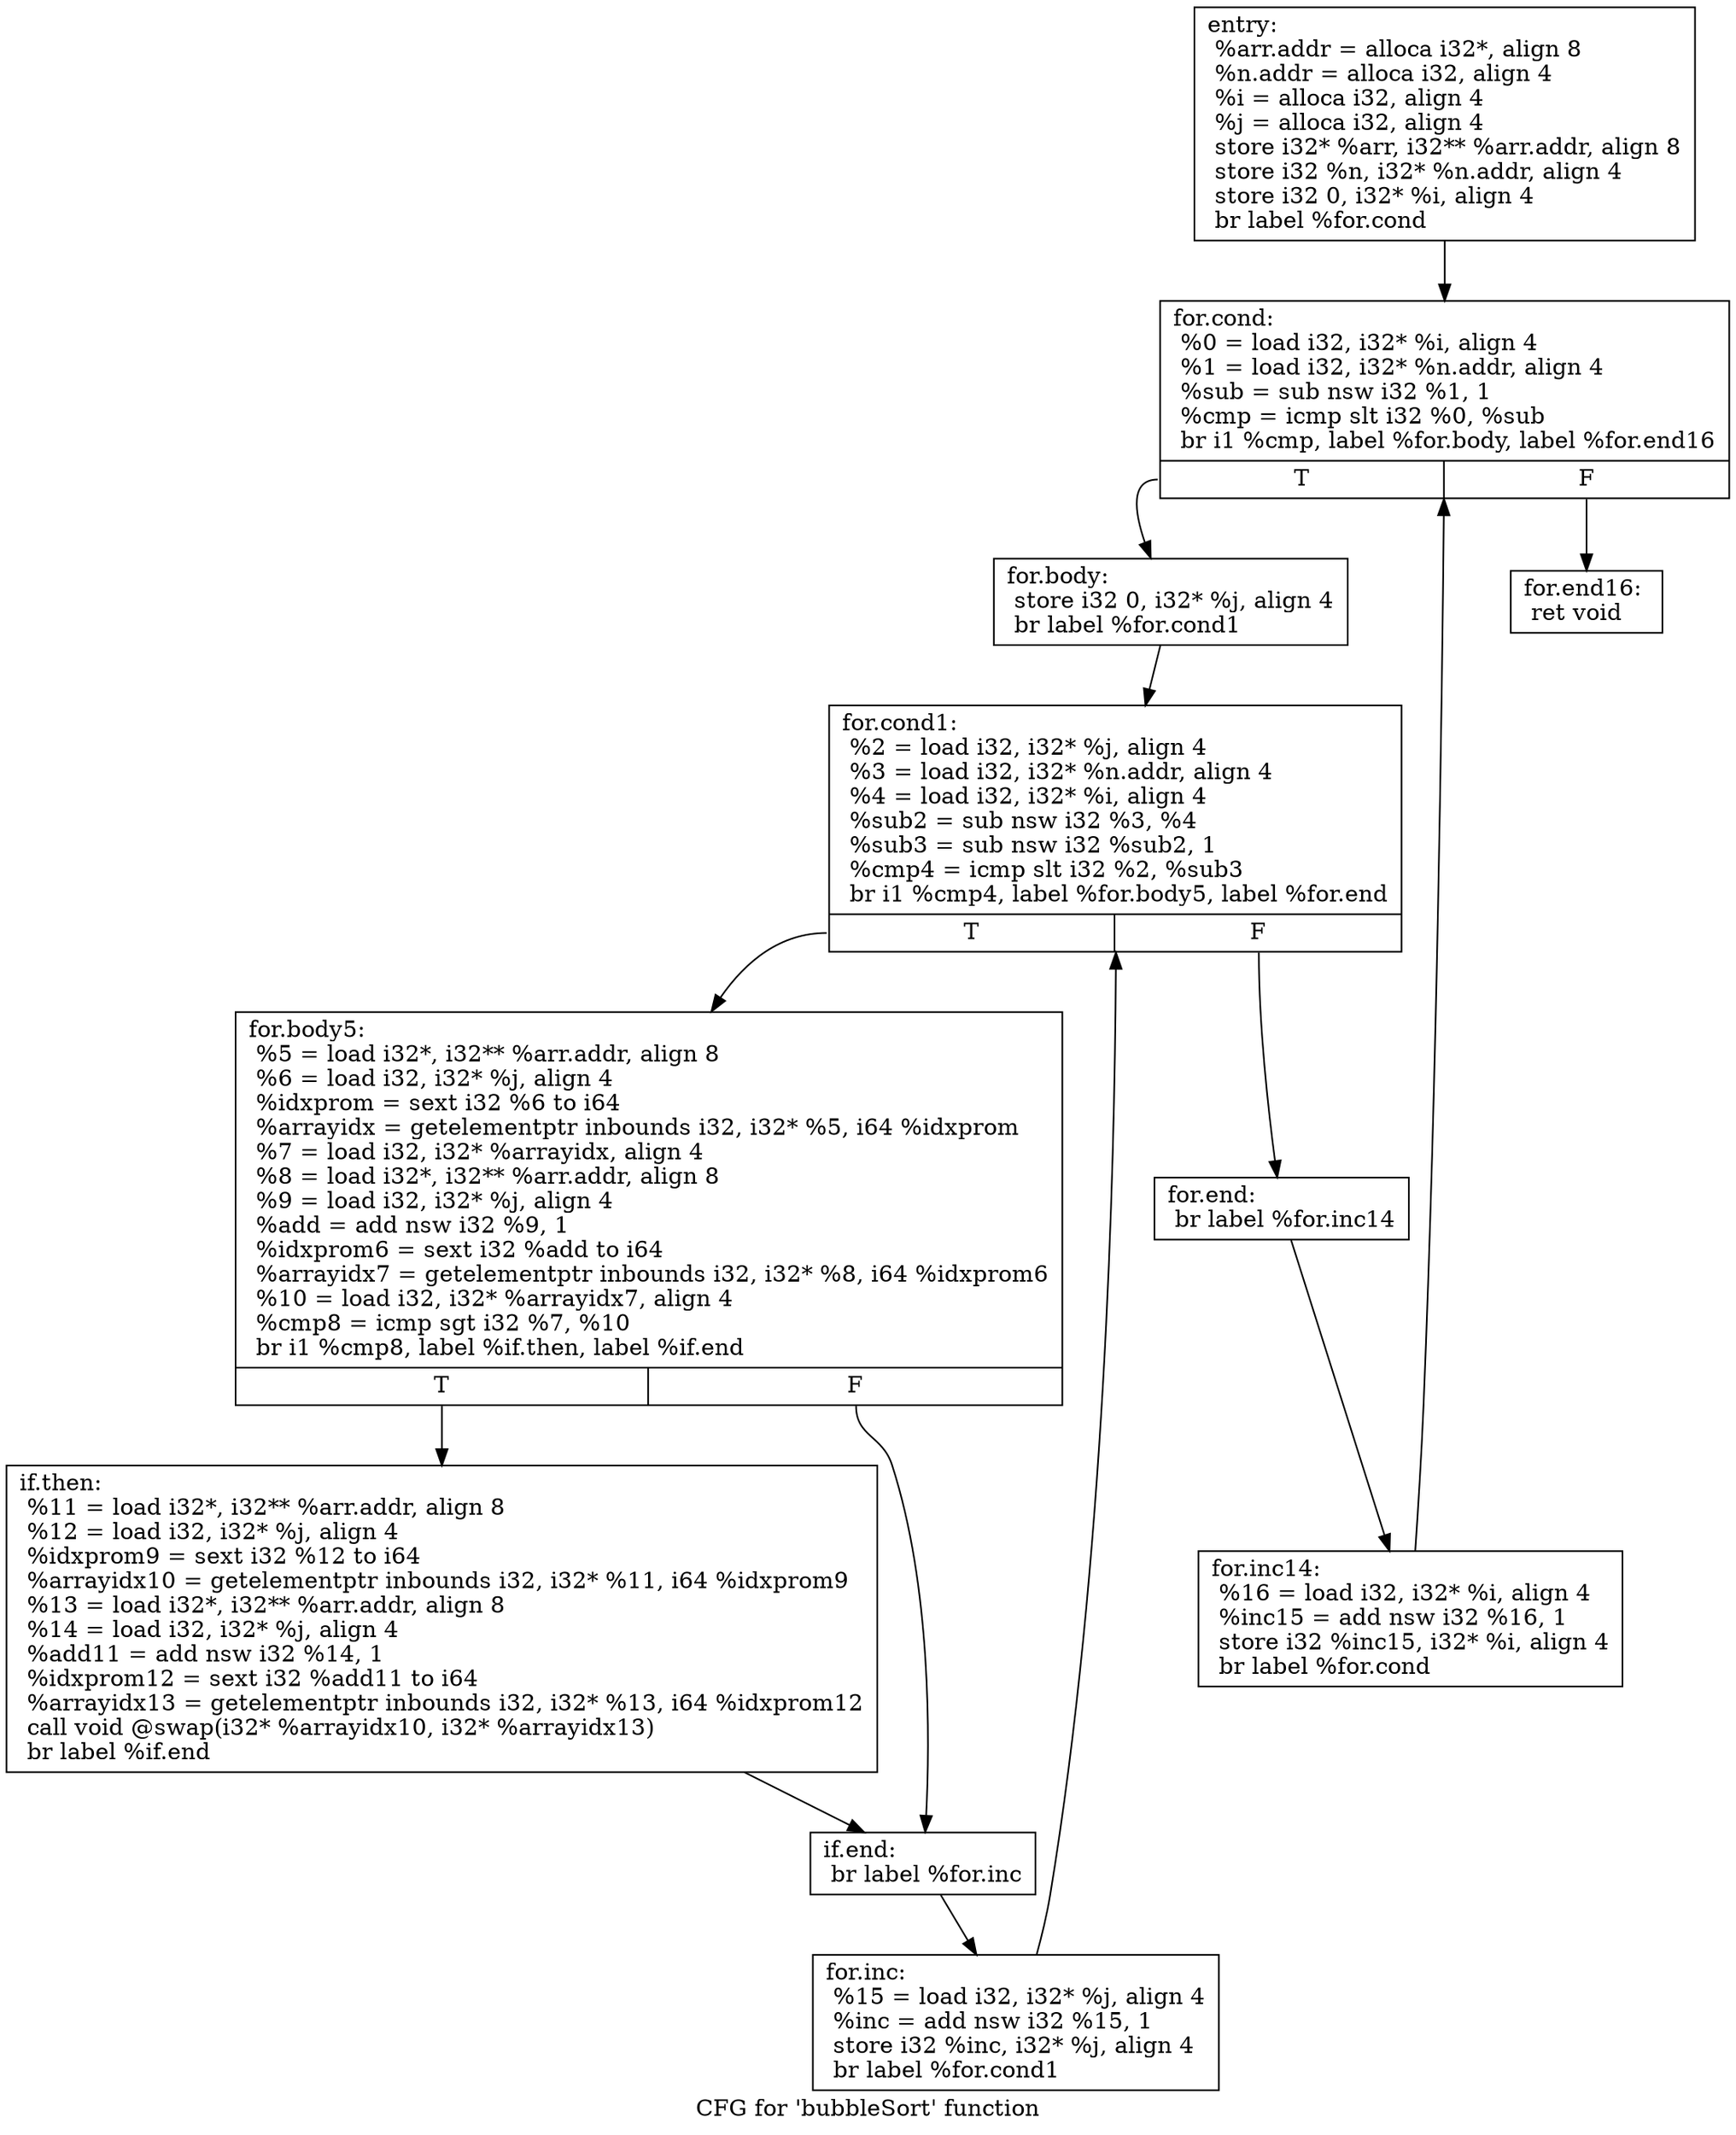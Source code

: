 digraph "CFG for 'bubbleSort' function" {
	label="CFG for 'bubbleSort' function";

	Node0x5600059f5f70 [shape=record,label="{entry:\l  %arr.addr = alloca i32*, align 8\l  %n.addr = alloca i32, align 4\l  %i = alloca i32, align 4\l  %j = alloca i32, align 4\l  store i32* %arr, i32** %arr.addr, align 8\l  store i32 %n, i32* %n.addr, align 4\l  store i32 0, i32* %i, align 4\l  br label %for.cond\l}"];
	Node0x5600059f5f70 -> Node0x5600059f6220;
	Node0x5600059f6220 [shape=record,label="{for.cond:                                         \l  %0 = load i32, i32* %i, align 4\l  %1 = load i32, i32* %n.addr, align 4\l  %sub = sub nsw i32 %1, 1\l  %cmp = icmp slt i32 %0, %sub\l  br i1 %cmp, label %for.body, label %for.end16\l|{<s0>T|<s1>F}}"];
	Node0x5600059f6220:s0 -> Node0x5600059f6270;
	Node0x5600059f6220:s1 -> Node0x5600059f64f0;
	Node0x5600059f6270 [shape=record,label="{for.body:                                         \l  store i32 0, i32* %j, align 4\l  br label %for.cond1\l}"];
	Node0x5600059f6270 -> Node0x5600059f62c0;
	Node0x5600059f62c0 [shape=record,label="{for.cond1:                                        \l  %2 = load i32, i32* %j, align 4\l  %3 = load i32, i32* %n.addr, align 4\l  %4 = load i32, i32* %i, align 4\l  %sub2 = sub nsw i32 %3, %4\l  %sub3 = sub nsw i32 %sub2, 1\l  %cmp4 = icmp slt i32 %2, %sub3\l  br i1 %cmp4, label %for.body5, label %for.end\l|{<s0>T|<s1>F}}"];
	Node0x5600059f62c0:s0 -> Node0x5600059f6310;
	Node0x5600059f62c0:s1 -> Node0x5600059f6450;
	Node0x5600059f6310 [shape=record,label="{for.body5:                                        \l  %5 = load i32*, i32** %arr.addr, align 8\l  %6 = load i32, i32* %j, align 4\l  %idxprom = sext i32 %6 to i64\l  %arrayidx = getelementptr inbounds i32, i32* %5, i64 %idxprom\l  %7 = load i32, i32* %arrayidx, align 4\l  %8 = load i32*, i32** %arr.addr, align 8\l  %9 = load i32, i32* %j, align 4\l  %add = add nsw i32 %9, 1\l  %idxprom6 = sext i32 %add to i64\l  %arrayidx7 = getelementptr inbounds i32, i32* %8, i64 %idxprom6\l  %10 = load i32, i32* %arrayidx7, align 4\l  %cmp8 = icmp sgt i32 %7, %10\l  br i1 %cmp8, label %if.then, label %if.end\l|{<s0>T|<s1>F}}"];
	Node0x5600059f6310:s0 -> Node0x5600059f6360;
	Node0x5600059f6310:s1 -> Node0x5600059f63b0;
	Node0x5600059f6360 [shape=record,label="{if.then:                                          \l  %11 = load i32*, i32** %arr.addr, align 8\l  %12 = load i32, i32* %j, align 4\l  %idxprom9 = sext i32 %12 to i64\l  %arrayidx10 = getelementptr inbounds i32, i32* %11, i64 %idxprom9\l  %13 = load i32*, i32** %arr.addr, align 8\l  %14 = load i32, i32* %j, align 4\l  %add11 = add nsw i32 %14, 1\l  %idxprom12 = sext i32 %add11 to i64\l  %arrayidx13 = getelementptr inbounds i32, i32* %13, i64 %idxprom12\l  call void @swap(i32* %arrayidx10, i32* %arrayidx13)\l  br label %if.end\l}"];
	Node0x5600059f6360 -> Node0x5600059f63b0;
	Node0x5600059f63b0 [shape=record,label="{if.end:                                           \l  br label %for.inc\l}"];
	Node0x5600059f63b0 -> Node0x5600059f6400;
	Node0x5600059f6400 [shape=record,label="{for.inc:                                          \l  %15 = load i32, i32* %j, align 4\l  %inc = add nsw i32 %15, 1\l  store i32 %inc, i32* %j, align 4\l  br label %for.cond1\l}"];
	Node0x5600059f6400 -> Node0x5600059f62c0;
	Node0x5600059f6450 [shape=record,label="{for.end:                                          \l  br label %for.inc14\l}"];
	Node0x5600059f6450 -> Node0x5600059f64a0;
	Node0x5600059f64a0 [shape=record,label="{for.inc14:                                        \l  %16 = load i32, i32* %i, align 4\l  %inc15 = add nsw i32 %16, 1\l  store i32 %inc15, i32* %i, align 4\l  br label %for.cond\l}"];
	Node0x5600059f64a0 -> Node0x5600059f6220;
	Node0x5600059f64f0 [shape=record,label="{for.end16:                                        \l  ret void\l}"];
}
